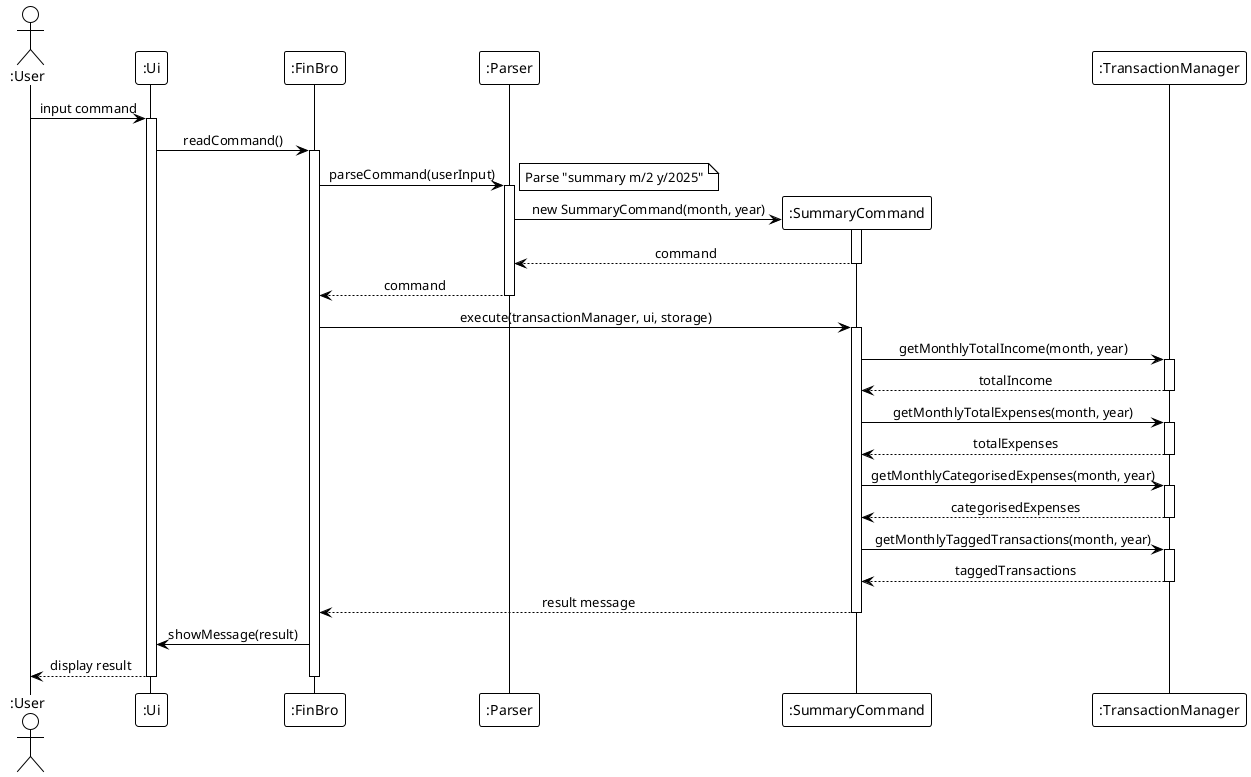 @startuml
!theme plain
skinparam sequenceMessageAlign center
skinparam responseMessageBelowArrow true

actor ":User" as User
participant ":Ui" as UI
participant ":FinBro" as FinBro
participant ":Parser" as Parser
participant ":SummaryCommand" as SummaryCommand
participant ":TransactionManager" as TransactionMgr

User -> UI : input command
activate UI

UI -> FinBro : readCommand()
activate FinBro

FinBro -> Parser : parseCommand(userInput)
activate Parser
note right: Parse "summary m/2 y/2025"

Parser -> SummaryCommand** : new SummaryCommand(month, year)
activate SummaryCommand
SummaryCommand --> Parser : command
deactivate SummaryCommand
Parser --> FinBro : command
deactivate Parser

FinBro -> SummaryCommand : execute(transactionManager, ui, storage)
activate SummaryCommand

SummaryCommand -> TransactionMgr : getMonthlyTotalIncome(month, year)
activate TransactionMgr
TransactionMgr --> SummaryCommand : totalIncome
deactivate TransactionMgr

SummaryCommand -> TransactionMgr : getMonthlyTotalExpenses(month, year)
activate TransactionMgr
TransactionMgr --> SummaryCommand : totalExpenses
deactivate TransactionMgr

SummaryCommand -> TransactionMgr : getMonthlyCategorisedExpenses(month, year)
activate TransactionMgr
TransactionMgr --> SummaryCommand : categorisedExpenses
deactivate TransactionMgr

SummaryCommand -> TransactionMgr : getMonthlyTaggedTransactions(month, year)
activate TransactionMgr
TransactionMgr --> SummaryCommand : taggedTransactions
deactivate TransactionMgr

SummaryCommand --> FinBro : result message
deactivate SummaryCommand

FinBro -> UI : showMessage(result)
UI --> User : display result
deactivate UI
deactivate FinBro

@enduml